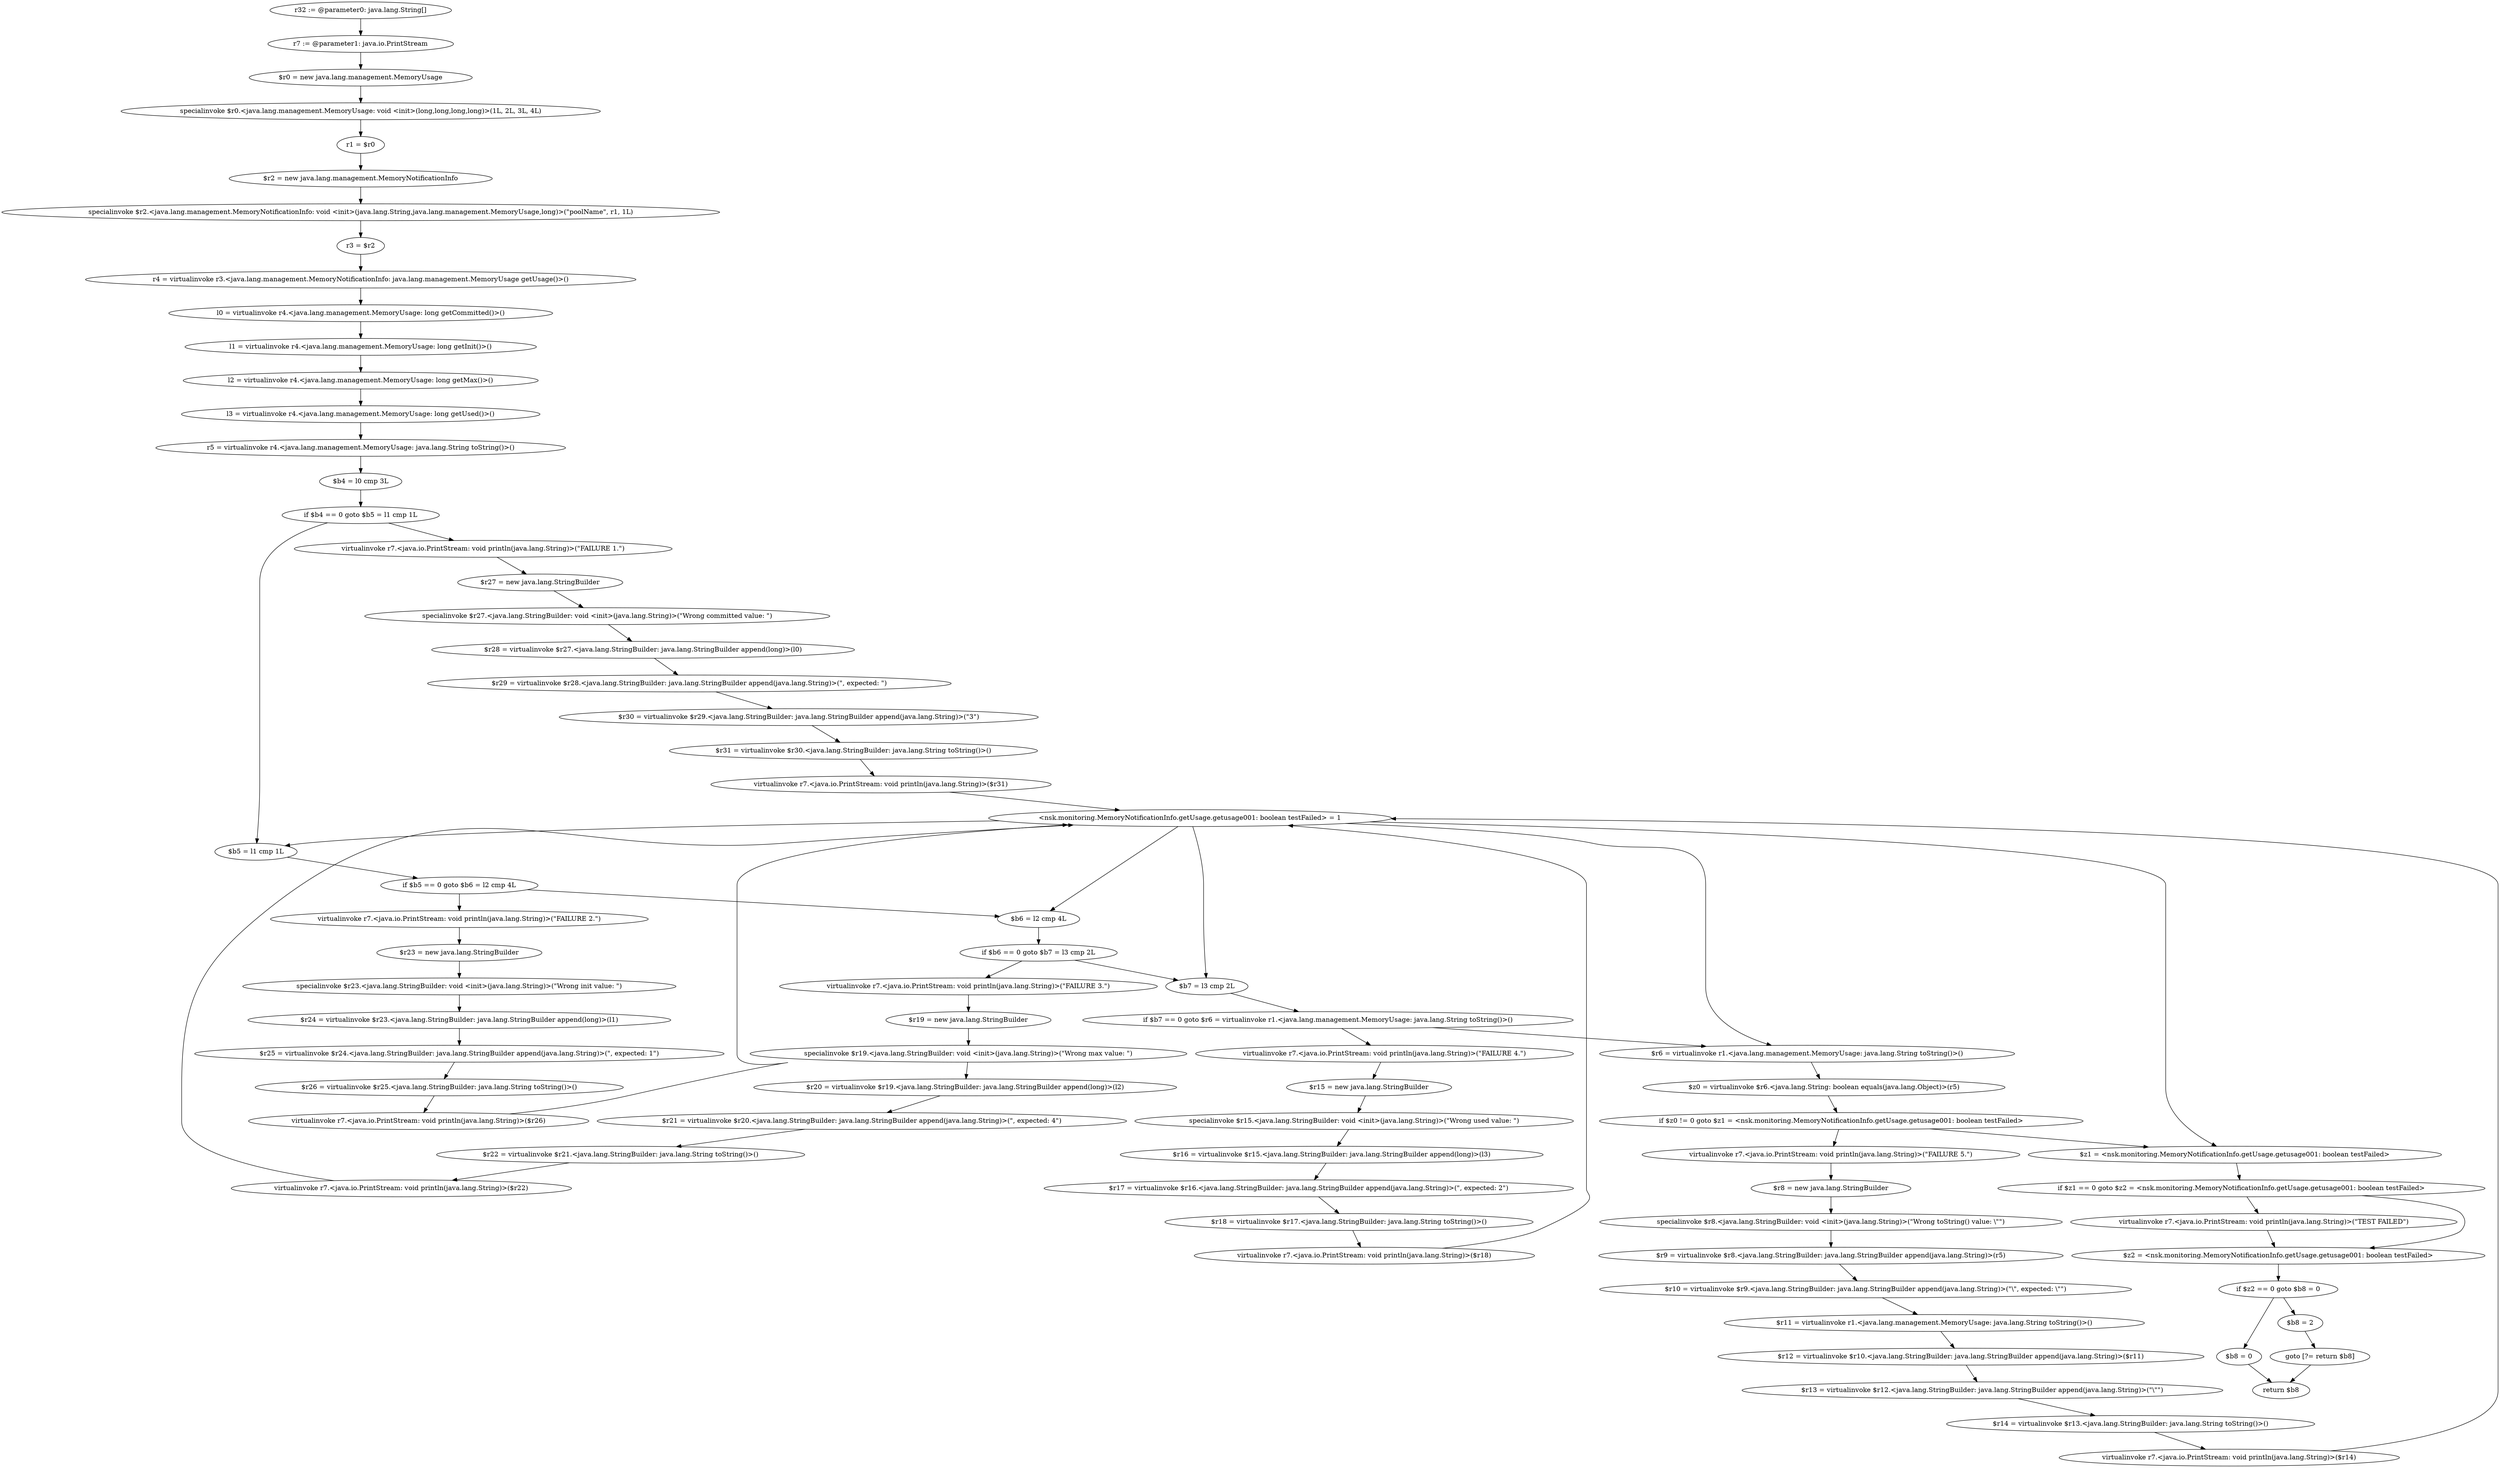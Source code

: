 digraph "unitGraph" {
    "r32 := @parameter0: java.lang.String[]"
    "r7 := @parameter1: java.io.PrintStream"
    "$r0 = new java.lang.management.MemoryUsage"
    "specialinvoke $r0.<java.lang.management.MemoryUsage: void <init>(long,long,long,long)>(1L, 2L, 3L, 4L)"
    "r1 = $r0"
    "$r2 = new java.lang.management.MemoryNotificationInfo"
    "specialinvoke $r2.<java.lang.management.MemoryNotificationInfo: void <init>(java.lang.String,java.lang.management.MemoryUsage,long)>(\"poolName\", r1, 1L)"
    "r3 = $r2"
    "r4 = virtualinvoke r3.<java.lang.management.MemoryNotificationInfo: java.lang.management.MemoryUsage getUsage()>()"
    "l0 = virtualinvoke r4.<java.lang.management.MemoryUsage: long getCommitted()>()"
    "l1 = virtualinvoke r4.<java.lang.management.MemoryUsage: long getInit()>()"
    "l2 = virtualinvoke r4.<java.lang.management.MemoryUsage: long getMax()>()"
    "l3 = virtualinvoke r4.<java.lang.management.MemoryUsage: long getUsed()>()"
    "r5 = virtualinvoke r4.<java.lang.management.MemoryUsage: java.lang.String toString()>()"
    "$b4 = l0 cmp 3L"
    "if $b4 == 0 goto $b5 = l1 cmp 1L"
    "virtualinvoke r7.<java.io.PrintStream: void println(java.lang.String)>(\"FAILURE 1.\")"
    "$r27 = new java.lang.StringBuilder"
    "specialinvoke $r27.<java.lang.StringBuilder: void <init>(java.lang.String)>(\"Wrong committed value: \")"
    "$r28 = virtualinvoke $r27.<java.lang.StringBuilder: java.lang.StringBuilder append(long)>(l0)"
    "$r29 = virtualinvoke $r28.<java.lang.StringBuilder: java.lang.StringBuilder append(java.lang.String)>(\", expected: \")"
    "$r30 = virtualinvoke $r29.<java.lang.StringBuilder: java.lang.StringBuilder append(java.lang.String)>(\"3\")"
    "$r31 = virtualinvoke $r30.<java.lang.StringBuilder: java.lang.String toString()>()"
    "virtualinvoke r7.<java.io.PrintStream: void println(java.lang.String)>($r31)"
    "<nsk.monitoring.MemoryNotificationInfo.getUsage.getusage001: boolean testFailed> = 1"
    "$b5 = l1 cmp 1L"
    "if $b5 == 0 goto $b6 = l2 cmp 4L"
    "virtualinvoke r7.<java.io.PrintStream: void println(java.lang.String)>(\"FAILURE 2.\")"
    "$r23 = new java.lang.StringBuilder"
    "specialinvoke $r23.<java.lang.StringBuilder: void <init>(java.lang.String)>(\"Wrong init value: \")"
    "$r24 = virtualinvoke $r23.<java.lang.StringBuilder: java.lang.StringBuilder append(long)>(l1)"
    "$r25 = virtualinvoke $r24.<java.lang.StringBuilder: java.lang.StringBuilder append(java.lang.String)>(\", expected: 1\")"
    "$r26 = virtualinvoke $r25.<java.lang.StringBuilder: java.lang.String toString()>()"
    "virtualinvoke r7.<java.io.PrintStream: void println(java.lang.String)>($r26)"
    "$b6 = l2 cmp 4L"
    "if $b6 == 0 goto $b7 = l3 cmp 2L"
    "virtualinvoke r7.<java.io.PrintStream: void println(java.lang.String)>(\"FAILURE 3.\")"
    "$r19 = new java.lang.StringBuilder"
    "specialinvoke $r19.<java.lang.StringBuilder: void <init>(java.lang.String)>(\"Wrong max value: \")"
    "$r20 = virtualinvoke $r19.<java.lang.StringBuilder: java.lang.StringBuilder append(long)>(l2)"
    "$r21 = virtualinvoke $r20.<java.lang.StringBuilder: java.lang.StringBuilder append(java.lang.String)>(\", expected: 4\")"
    "$r22 = virtualinvoke $r21.<java.lang.StringBuilder: java.lang.String toString()>()"
    "virtualinvoke r7.<java.io.PrintStream: void println(java.lang.String)>($r22)"
    "$b7 = l3 cmp 2L"
    "if $b7 == 0 goto $r6 = virtualinvoke r1.<java.lang.management.MemoryUsage: java.lang.String toString()>()"
    "virtualinvoke r7.<java.io.PrintStream: void println(java.lang.String)>(\"FAILURE 4.\")"
    "$r15 = new java.lang.StringBuilder"
    "specialinvoke $r15.<java.lang.StringBuilder: void <init>(java.lang.String)>(\"Wrong used value: \")"
    "$r16 = virtualinvoke $r15.<java.lang.StringBuilder: java.lang.StringBuilder append(long)>(l3)"
    "$r17 = virtualinvoke $r16.<java.lang.StringBuilder: java.lang.StringBuilder append(java.lang.String)>(\", expected: 2\")"
    "$r18 = virtualinvoke $r17.<java.lang.StringBuilder: java.lang.String toString()>()"
    "virtualinvoke r7.<java.io.PrintStream: void println(java.lang.String)>($r18)"
    "$r6 = virtualinvoke r1.<java.lang.management.MemoryUsage: java.lang.String toString()>()"
    "$z0 = virtualinvoke $r6.<java.lang.String: boolean equals(java.lang.Object)>(r5)"
    "if $z0 != 0 goto $z1 = <nsk.monitoring.MemoryNotificationInfo.getUsage.getusage001: boolean testFailed>"
    "virtualinvoke r7.<java.io.PrintStream: void println(java.lang.String)>(\"FAILURE 5.\")"
    "$r8 = new java.lang.StringBuilder"
    "specialinvoke $r8.<java.lang.StringBuilder: void <init>(java.lang.String)>(\"Wrong toString() value: \\\"\")"
    "$r9 = virtualinvoke $r8.<java.lang.StringBuilder: java.lang.StringBuilder append(java.lang.String)>(r5)"
    "$r10 = virtualinvoke $r9.<java.lang.StringBuilder: java.lang.StringBuilder append(java.lang.String)>(\"\\\", expected: \\\"\")"
    "$r11 = virtualinvoke r1.<java.lang.management.MemoryUsage: java.lang.String toString()>()"
    "$r12 = virtualinvoke $r10.<java.lang.StringBuilder: java.lang.StringBuilder append(java.lang.String)>($r11)"
    "$r13 = virtualinvoke $r12.<java.lang.StringBuilder: java.lang.StringBuilder append(java.lang.String)>(\"\\\"\")"
    "$r14 = virtualinvoke $r13.<java.lang.StringBuilder: java.lang.String toString()>()"
    "virtualinvoke r7.<java.io.PrintStream: void println(java.lang.String)>($r14)"
    "$z1 = <nsk.monitoring.MemoryNotificationInfo.getUsage.getusage001: boolean testFailed>"
    "if $z1 == 0 goto $z2 = <nsk.monitoring.MemoryNotificationInfo.getUsage.getusage001: boolean testFailed>"
    "virtualinvoke r7.<java.io.PrintStream: void println(java.lang.String)>(\"TEST FAILED\")"
    "$z2 = <nsk.monitoring.MemoryNotificationInfo.getUsage.getusage001: boolean testFailed>"
    "if $z2 == 0 goto $b8 = 0"
    "$b8 = 2"
    "goto [?= return $b8]"
    "$b8 = 0"
    "return $b8"
    "r32 := @parameter0: java.lang.String[]"->"r7 := @parameter1: java.io.PrintStream";
    "r7 := @parameter1: java.io.PrintStream"->"$r0 = new java.lang.management.MemoryUsage";
    "$r0 = new java.lang.management.MemoryUsage"->"specialinvoke $r0.<java.lang.management.MemoryUsage: void <init>(long,long,long,long)>(1L, 2L, 3L, 4L)";
    "specialinvoke $r0.<java.lang.management.MemoryUsage: void <init>(long,long,long,long)>(1L, 2L, 3L, 4L)"->"r1 = $r0";
    "r1 = $r0"->"$r2 = new java.lang.management.MemoryNotificationInfo";
    "$r2 = new java.lang.management.MemoryNotificationInfo"->"specialinvoke $r2.<java.lang.management.MemoryNotificationInfo: void <init>(java.lang.String,java.lang.management.MemoryUsage,long)>(\"poolName\", r1, 1L)";
    "specialinvoke $r2.<java.lang.management.MemoryNotificationInfo: void <init>(java.lang.String,java.lang.management.MemoryUsage,long)>(\"poolName\", r1, 1L)"->"r3 = $r2";
    "r3 = $r2"->"r4 = virtualinvoke r3.<java.lang.management.MemoryNotificationInfo: java.lang.management.MemoryUsage getUsage()>()";
    "r4 = virtualinvoke r3.<java.lang.management.MemoryNotificationInfo: java.lang.management.MemoryUsage getUsage()>()"->"l0 = virtualinvoke r4.<java.lang.management.MemoryUsage: long getCommitted()>()";
    "l0 = virtualinvoke r4.<java.lang.management.MemoryUsage: long getCommitted()>()"->"l1 = virtualinvoke r4.<java.lang.management.MemoryUsage: long getInit()>()";
    "l1 = virtualinvoke r4.<java.lang.management.MemoryUsage: long getInit()>()"->"l2 = virtualinvoke r4.<java.lang.management.MemoryUsage: long getMax()>()";
    "l2 = virtualinvoke r4.<java.lang.management.MemoryUsage: long getMax()>()"->"l3 = virtualinvoke r4.<java.lang.management.MemoryUsage: long getUsed()>()";
    "l3 = virtualinvoke r4.<java.lang.management.MemoryUsage: long getUsed()>()"->"r5 = virtualinvoke r4.<java.lang.management.MemoryUsage: java.lang.String toString()>()";
    "r5 = virtualinvoke r4.<java.lang.management.MemoryUsage: java.lang.String toString()>()"->"$b4 = l0 cmp 3L";
    "$b4 = l0 cmp 3L"->"if $b4 == 0 goto $b5 = l1 cmp 1L";
    "if $b4 == 0 goto $b5 = l1 cmp 1L"->"virtualinvoke r7.<java.io.PrintStream: void println(java.lang.String)>(\"FAILURE 1.\")";
    "if $b4 == 0 goto $b5 = l1 cmp 1L"->"$b5 = l1 cmp 1L";
    "virtualinvoke r7.<java.io.PrintStream: void println(java.lang.String)>(\"FAILURE 1.\")"->"$r27 = new java.lang.StringBuilder";
    "$r27 = new java.lang.StringBuilder"->"specialinvoke $r27.<java.lang.StringBuilder: void <init>(java.lang.String)>(\"Wrong committed value: \")";
    "specialinvoke $r27.<java.lang.StringBuilder: void <init>(java.lang.String)>(\"Wrong committed value: \")"->"$r28 = virtualinvoke $r27.<java.lang.StringBuilder: java.lang.StringBuilder append(long)>(l0)";
    "$r28 = virtualinvoke $r27.<java.lang.StringBuilder: java.lang.StringBuilder append(long)>(l0)"->"$r29 = virtualinvoke $r28.<java.lang.StringBuilder: java.lang.StringBuilder append(java.lang.String)>(\", expected: \")";
    "$r29 = virtualinvoke $r28.<java.lang.StringBuilder: java.lang.StringBuilder append(java.lang.String)>(\", expected: \")"->"$r30 = virtualinvoke $r29.<java.lang.StringBuilder: java.lang.StringBuilder append(java.lang.String)>(\"3\")";
    "$r30 = virtualinvoke $r29.<java.lang.StringBuilder: java.lang.StringBuilder append(java.lang.String)>(\"3\")"->"$r31 = virtualinvoke $r30.<java.lang.StringBuilder: java.lang.String toString()>()";
    "$r31 = virtualinvoke $r30.<java.lang.StringBuilder: java.lang.String toString()>()"->"virtualinvoke r7.<java.io.PrintStream: void println(java.lang.String)>($r31)";
    "virtualinvoke r7.<java.io.PrintStream: void println(java.lang.String)>($r31)"->"<nsk.monitoring.MemoryNotificationInfo.getUsage.getusage001: boolean testFailed> = 1";
    "<nsk.monitoring.MemoryNotificationInfo.getUsage.getusage001: boolean testFailed> = 1"->"$b5 = l1 cmp 1L";
    "$b5 = l1 cmp 1L"->"if $b5 == 0 goto $b6 = l2 cmp 4L";
    "if $b5 == 0 goto $b6 = l2 cmp 4L"->"virtualinvoke r7.<java.io.PrintStream: void println(java.lang.String)>(\"FAILURE 2.\")";
    "if $b5 == 0 goto $b6 = l2 cmp 4L"->"$b6 = l2 cmp 4L";
    "virtualinvoke r7.<java.io.PrintStream: void println(java.lang.String)>(\"FAILURE 2.\")"->"$r23 = new java.lang.StringBuilder";
    "$r23 = new java.lang.StringBuilder"->"specialinvoke $r23.<java.lang.StringBuilder: void <init>(java.lang.String)>(\"Wrong init value: \")";
    "specialinvoke $r23.<java.lang.StringBuilder: void <init>(java.lang.String)>(\"Wrong init value: \")"->"$r24 = virtualinvoke $r23.<java.lang.StringBuilder: java.lang.StringBuilder append(long)>(l1)";
    "$r24 = virtualinvoke $r23.<java.lang.StringBuilder: java.lang.StringBuilder append(long)>(l1)"->"$r25 = virtualinvoke $r24.<java.lang.StringBuilder: java.lang.StringBuilder append(java.lang.String)>(\", expected: 1\")";
    "$r25 = virtualinvoke $r24.<java.lang.StringBuilder: java.lang.StringBuilder append(java.lang.String)>(\", expected: 1\")"->"$r26 = virtualinvoke $r25.<java.lang.StringBuilder: java.lang.String toString()>()";
    "$r26 = virtualinvoke $r25.<java.lang.StringBuilder: java.lang.String toString()>()"->"virtualinvoke r7.<java.io.PrintStream: void println(java.lang.String)>($r26)";
    "virtualinvoke r7.<java.io.PrintStream: void println(java.lang.String)>($r26)"->"<nsk.monitoring.MemoryNotificationInfo.getUsage.getusage001: boolean testFailed> = 1";
    "<nsk.monitoring.MemoryNotificationInfo.getUsage.getusage001: boolean testFailed> = 1"->"$b6 = l2 cmp 4L";
    "$b6 = l2 cmp 4L"->"if $b6 == 0 goto $b7 = l3 cmp 2L";
    "if $b6 == 0 goto $b7 = l3 cmp 2L"->"virtualinvoke r7.<java.io.PrintStream: void println(java.lang.String)>(\"FAILURE 3.\")";
    "if $b6 == 0 goto $b7 = l3 cmp 2L"->"$b7 = l3 cmp 2L";
    "virtualinvoke r7.<java.io.PrintStream: void println(java.lang.String)>(\"FAILURE 3.\")"->"$r19 = new java.lang.StringBuilder";
    "$r19 = new java.lang.StringBuilder"->"specialinvoke $r19.<java.lang.StringBuilder: void <init>(java.lang.String)>(\"Wrong max value: \")";
    "specialinvoke $r19.<java.lang.StringBuilder: void <init>(java.lang.String)>(\"Wrong max value: \")"->"$r20 = virtualinvoke $r19.<java.lang.StringBuilder: java.lang.StringBuilder append(long)>(l2)";
    "$r20 = virtualinvoke $r19.<java.lang.StringBuilder: java.lang.StringBuilder append(long)>(l2)"->"$r21 = virtualinvoke $r20.<java.lang.StringBuilder: java.lang.StringBuilder append(java.lang.String)>(\", expected: 4\")";
    "$r21 = virtualinvoke $r20.<java.lang.StringBuilder: java.lang.StringBuilder append(java.lang.String)>(\", expected: 4\")"->"$r22 = virtualinvoke $r21.<java.lang.StringBuilder: java.lang.String toString()>()";
    "$r22 = virtualinvoke $r21.<java.lang.StringBuilder: java.lang.String toString()>()"->"virtualinvoke r7.<java.io.PrintStream: void println(java.lang.String)>($r22)";
    "virtualinvoke r7.<java.io.PrintStream: void println(java.lang.String)>($r22)"->"<nsk.monitoring.MemoryNotificationInfo.getUsage.getusage001: boolean testFailed> = 1";
    "<nsk.monitoring.MemoryNotificationInfo.getUsage.getusage001: boolean testFailed> = 1"->"$b7 = l3 cmp 2L";
    "$b7 = l3 cmp 2L"->"if $b7 == 0 goto $r6 = virtualinvoke r1.<java.lang.management.MemoryUsage: java.lang.String toString()>()";
    "if $b7 == 0 goto $r6 = virtualinvoke r1.<java.lang.management.MemoryUsage: java.lang.String toString()>()"->"virtualinvoke r7.<java.io.PrintStream: void println(java.lang.String)>(\"FAILURE 4.\")";
    "if $b7 == 0 goto $r6 = virtualinvoke r1.<java.lang.management.MemoryUsage: java.lang.String toString()>()"->"$r6 = virtualinvoke r1.<java.lang.management.MemoryUsage: java.lang.String toString()>()";
    "virtualinvoke r7.<java.io.PrintStream: void println(java.lang.String)>(\"FAILURE 4.\")"->"$r15 = new java.lang.StringBuilder";
    "$r15 = new java.lang.StringBuilder"->"specialinvoke $r15.<java.lang.StringBuilder: void <init>(java.lang.String)>(\"Wrong used value: \")";
    "specialinvoke $r15.<java.lang.StringBuilder: void <init>(java.lang.String)>(\"Wrong used value: \")"->"$r16 = virtualinvoke $r15.<java.lang.StringBuilder: java.lang.StringBuilder append(long)>(l3)";
    "$r16 = virtualinvoke $r15.<java.lang.StringBuilder: java.lang.StringBuilder append(long)>(l3)"->"$r17 = virtualinvoke $r16.<java.lang.StringBuilder: java.lang.StringBuilder append(java.lang.String)>(\", expected: 2\")";
    "$r17 = virtualinvoke $r16.<java.lang.StringBuilder: java.lang.StringBuilder append(java.lang.String)>(\", expected: 2\")"->"$r18 = virtualinvoke $r17.<java.lang.StringBuilder: java.lang.String toString()>()";
    "$r18 = virtualinvoke $r17.<java.lang.StringBuilder: java.lang.String toString()>()"->"virtualinvoke r7.<java.io.PrintStream: void println(java.lang.String)>($r18)";
    "virtualinvoke r7.<java.io.PrintStream: void println(java.lang.String)>($r18)"->"<nsk.monitoring.MemoryNotificationInfo.getUsage.getusage001: boolean testFailed> = 1";
    "<nsk.monitoring.MemoryNotificationInfo.getUsage.getusage001: boolean testFailed> = 1"->"$r6 = virtualinvoke r1.<java.lang.management.MemoryUsage: java.lang.String toString()>()";
    "$r6 = virtualinvoke r1.<java.lang.management.MemoryUsage: java.lang.String toString()>()"->"$z0 = virtualinvoke $r6.<java.lang.String: boolean equals(java.lang.Object)>(r5)";
    "$z0 = virtualinvoke $r6.<java.lang.String: boolean equals(java.lang.Object)>(r5)"->"if $z0 != 0 goto $z1 = <nsk.monitoring.MemoryNotificationInfo.getUsage.getusage001: boolean testFailed>";
    "if $z0 != 0 goto $z1 = <nsk.monitoring.MemoryNotificationInfo.getUsage.getusage001: boolean testFailed>"->"virtualinvoke r7.<java.io.PrintStream: void println(java.lang.String)>(\"FAILURE 5.\")";
    "if $z0 != 0 goto $z1 = <nsk.monitoring.MemoryNotificationInfo.getUsage.getusage001: boolean testFailed>"->"$z1 = <nsk.monitoring.MemoryNotificationInfo.getUsage.getusage001: boolean testFailed>";
    "virtualinvoke r7.<java.io.PrintStream: void println(java.lang.String)>(\"FAILURE 5.\")"->"$r8 = new java.lang.StringBuilder";
    "$r8 = new java.lang.StringBuilder"->"specialinvoke $r8.<java.lang.StringBuilder: void <init>(java.lang.String)>(\"Wrong toString() value: \\\"\")";
    "specialinvoke $r8.<java.lang.StringBuilder: void <init>(java.lang.String)>(\"Wrong toString() value: \\\"\")"->"$r9 = virtualinvoke $r8.<java.lang.StringBuilder: java.lang.StringBuilder append(java.lang.String)>(r5)";
    "$r9 = virtualinvoke $r8.<java.lang.StringBuilder: java.lang.StringBuilder append(java.lang.String)>(r5)"->"$r10 = virtualinvoke $r9.<java.lang.StringBuilder: java.lang.StringBuilder append(java.lang.String)>(\"\\\", expected: \\\"\")";
    "$r10 = virtualinvoke $r9.<java.lang.StringBuilder: java.lang.StringBuilder append(java.lang.String)>(\"\\\", expected: \\\"\")"->"$r11 = virtualinvoke r1.<java.lang.management.MemoryUsage: java.lang.String toString()>()";
    "$r11 = virtualinvoke r1.<java.lang.management.MemoryUsage: java.lang.String toString()>()"->"$r12 = virtualinvoke $r10.<java.lang.StringBuilder: java.lang.StringBuilder append(java.lang.String)>($r11)";
    "$r12 = virtualinvoke $r10.<java.lang.StringBuilder: java.lang.StringBuilder append(java.lang.String)>($r11)"->"$r13 = virtualinvoke $r12.<java.lang.StringBuilder: java.lang.StringBuilder append(java.lang.String)>(\"\\\"\")";
    "$r13 = virtualinvoke $r12.<java.lang.StringBuilder: java.lang.StringBuilder append(java.lang.String)>(\"\\\"\")"->"$r14 = virtualinvoke $r13.<java.lang.StringBuilder: java.lang.String toString()>()";
    "$r14 = virtualinvoke $r13.<java.lang.StringBuilder: java.lang.String toString()>()"->"virtualinvoke r7.<java.io.PrintStream: void println(java.lang.String)>($r14)";
    "virtualinvoke r7.<java.io.PrintStream: void println(java.lang.String)>($r14)"->"<nsk.monitoring.MemoryNotificationInfo.getUsage.getusage001: boolean testFailed> = 1";
    "<nsk.monitoring.MemoryNotificationInfo.getUsage.getusage001: boolean testFailed> = 1"->"$z1 = <nsk.monitoring.MemoryNotificationInfo.getUsage.getusage001: boolean testFailed>";
    "$z1 = <nsk.monitoring.MemoryNotificationInfo.getUsage.getusage001: boolean testFailed>"->"if $z1 == 0 goto $z2 = <nsk.monitoring.MemoryNotificationInfo.getUsage.getusage001: boolean testFailed>";
    "if $z1 == 0 goto $z2 = <nsk.monitoring.MemoryNotificationInfo.getUsage.getusage001: boolean testFailed>"->"virtualinvoke r7.<java.io.PrintStream: void println(java.lang.String)>(\"TEST FAILED\")";
    "if $z1 == 0 goto $z2 = <nsk.monitoring.MemoryNotificationInfo.getUsage.getusage001: boolean testFailed>"->"$z2 = <nsk.monitoring.MemoryNotificationInfo.getUsage.getusage001: boolean testFailed>";
    "virtualinvoke r7.<java.io.PrintStream: void println(java.lang.String)>(\"TEST FAILED\")"->"$z2 = <nsk.monitoring.MemoryNotificationInfo.getUsage.getusage001: boolean testFailed>";
    "$z2 = <nsk.monitoring.MemoryNotificationInfo.getUsage.getusage001: boolean testFailed>"->"if $z2 == 0 goto $b8 = 0";
    "if $z2 == 0 goto $b8 = 0"->"$b8 = 2";
    "if $z2 == 0 goto $b8 = 0"->"$b8 = 0";
    "$b8 = 2"->"goto [?= return $b8]";
    "goto [?= return $b8]"->"return $b8";
    "$b8 = 0"->"return $b8";
}
